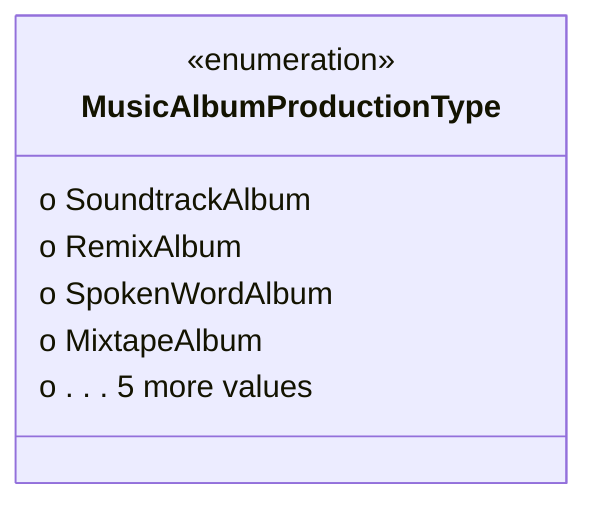 classDiagram
  class MusicAlbumProductionType {
<<enumeration>>
  o SoundtrackAlbum
  o RemixAlbum
  o SpokenWordAlbum
  o MixtapeAlbum
  o . . . 5 more values
 }